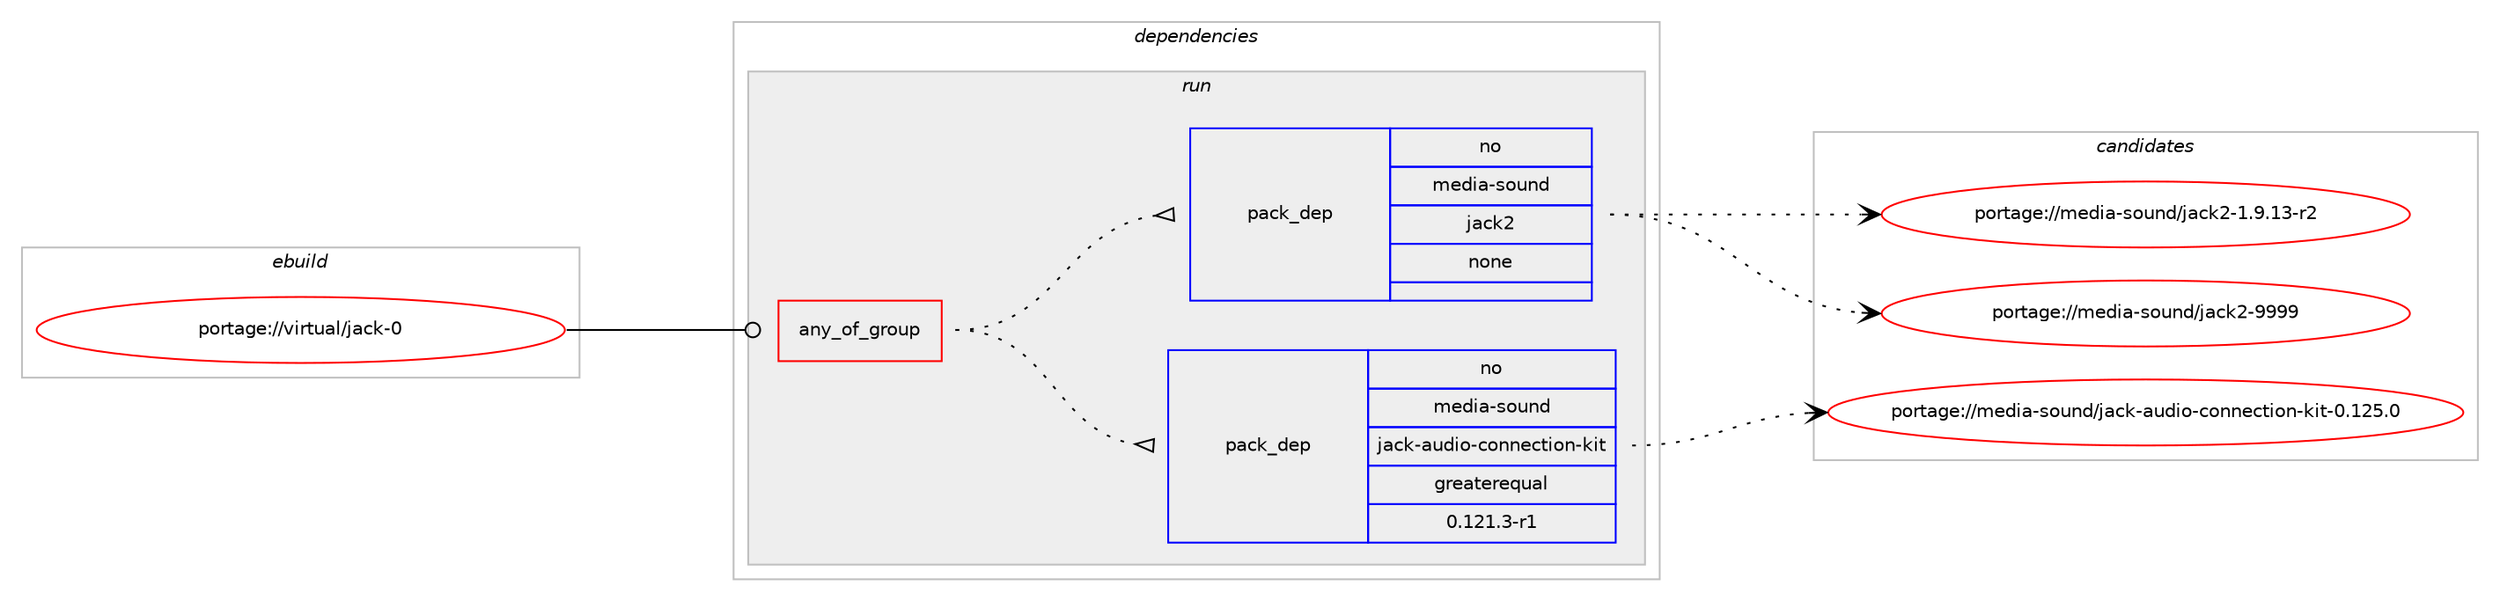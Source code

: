 digraph prolog {

# *************
# Graph options
# *************

newrank=true;
concentrate=true;
compound=true;
graph [rankdir=LR,fontname=Helvetica,fontsize=10,ranksep=1.5];#, ranksep=2.5, nodesep=0.2];
edge  [arrowhead=vee];
node  [fontname=Helvetica,fontsize=10];

# **********
# The ebuild
# **********

subgraph cluster_leftcol {
color=gray;
rank=same;
label=<<i>ebuild</i>>;
id [label="portage://virtual/jack-0", color=red, width=4, href="../virtual/jack-0.svg"];
}

# ****************
# The dependencies
# ****************

subgraph cluster_midcol {
color=gray;
label=<<i>dependencies</i>>;
subgraph cluster_compile {
fillcolor="#eeeeee";
style=filled;
label=<<i>compile</i>>;
}
subgraph cluster_compileandrun {
fillcolor="#eeeeee";
style=filled;
label=<<i>compile and run</i>>;
}
subgraph cluster_run {
fillcolor="#eeeeee";
style=filled;
label=<<i>run</i>>;
subgraph any768 {
dependency35220 [label=<<TABLE BORDER="0" CELLBORDER="1" CELLSPACING="0" CELLPADDING="4"><TR><TD CELLPADDING="10">any_of_group</TD></TR></TABLE>>, shape=none, color=red];subgraph pack28190 {
dependency35221 [label=<<TABLE BORDER="0" CELLBORDER="1" CELLSPACING="0" CELLPADDING="4" WIDTH="220"><TR><TD ROWSPAN="6" CELLPADDING="30">pack_dep</TD></TR><TR><TD WIDTH="110">no</TD></TR><TR><TD>media-sound</TD></TR><TR><TD>jack-audio-connection-kit</TD></TR><TR><TD>greaterequal</TD></TR><TR><TD>0.121.3-r1</TD></TR></TABLE>>, shape=none, color=blue];
}
dependency35220:e -> dependency35221:w [weight=20,style="dotted",arrowhead="oinv"];
subgraph pack28191 {
dependency35222 [label=<<TABLE BORDER="0" CELLBORDER="1" CELLSPACING="0" CELLPADDING="4" WIDTH="220"><TR><TD ROWSPAN="6" CELLPADDING="30">pack_dep</TD></TR><TR><TD WIDTH="110">no</TD></TR><TR><TD>media-sound</TD></TR><TR><TD>jack2</TD></TR><TR><TD>none</TD></TR><TR><TD></TD></TR></TABLE>>, shape=none, color=blue];
}
dependency35220:e -> dependency35222:w [weight=20,style="dotted",arrowhead="oinv"];
}
id:e -> dependency35220:w [weight=20,style="solid",arrowhead="odot"];
}
}

# **************
# The candidates
# **************

subgraph cluster_choices {
rank=same;
color=gray;
label=<<i>candidates</i>>;

subgraph choice28190 {
color=black;
nodesep=1;
choice10910110010597451151111171101004710697991074597117100105111459911111011010199116105111110451071051164548464950534648 [label="portage://media-sound/jack-audio-connection-kit-0.125.0", color=red, width=4,href="../media-sound/jack-audio-connection-kit-0.125.0.svg"];
dependency35221:e -> choice10910110010597451151111171101004710697991074597117100105111459911111011010199116105111110451071051164548464950534648:w [style=dotted,weight="100"];
}
subgraph choice28191 {
color=black;
nodesep=1;
choice1091011001059745115111117110100471069799107504557575757 [label="portage://media-sound/jack2-9999", color=red, width=4,href="../media-sound/jack2-9999.svg"];
choice109101100105974511511111711010047106979910750454946574649514511450 [label="portage://media-sound/jack2-1.9.13-r2", color=red, width=4,href="../media-sound/jack2-1.9.13-r2.svg"];
dependency35222:e -> choice1091011001059745115111117110100471069799107504557575757:w [style=dotted,weight="100"];
dependency35222:e -> choice109101100105974511511111711010047106979910750454946574649514511450:w [style=dotted,weight="100"];
}
}

}
